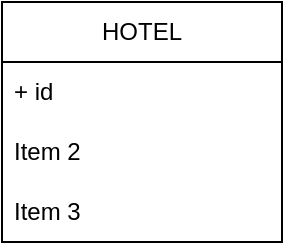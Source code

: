<mxfile version="23.1.4" type="github">
  <diagram name="Página-1" id="uyp2Q3wX_VkB6CzsHEJv">
    <mxGraphModel dx="1434" dy="790" grid="1" gridSize="10" guides="1" tooltips="1" connect="1" arrows="1" fold="1" page="1" pageScale="1" pageWidth="827" pageHeight="1169" math="0" shadow="0">
      <root>
        <mxCell id="0" />
        <mxCell id="1" parent="0" />
        <mxCell id="eBscNEALQm3SVQFBRSix-1" value="HOTEL" style="swimlane;fontStyle=0;childLayout=stackLayout;horizontal=1;startSize=30;horizontalStack=0;resizeParent=1;resizeParentMax=0;resizeLast=0;collapsible=1;marginBottom=0;whiteSpace=wrap;html=1;" vertex="1" parent="1">
          <mxGeometry x="344" y="310" width="140" height="120" as="geometry" />
        </mxCell>
        <mxCell id="eBscNEALQm3SVQFBRSix-2" value="+ id" style="text;strokeColor=none;fillColor=none;align=left;verticalAlign=middle;spacingLeft=4;spacingRight=4;overflow=hidden;points=[[0,0.5],[1,0.5]];portConstraint=eastwest;rotatable=0;whiteSpace=wrap;html=1;" vertex="1" parent="eBscNEALQm3SVQFBRSix-1">
          <mxGeometry y="30" width="140" height="30" as="geometry" />
        </mxCell>
        <mxCell id="eBscNEALQm3SVQFBRSix-3" value="Item 2" style="text;strokeColor=none;fillColor=none;align=left;verticalAlign=middle;spacingLeft=4;spacingRight=4;overflow=hidden;points=[[0,0.5],[1,0.5]];portConstraint=eastwest;rotatable=0;whiteSpace=wrap;html=1;" vertex="1" parent="eBscNEALQm3SVQFBRSix-1">
          <mxGeometry y="60" width="140" height="30" as="geometry" />
        </mxCell>
        <mxCell id="eBscNEALQm3SVQFBRSix-4" value="Item 3" style="text;strokeColor=none;fillColor=none;align=left;verticalAlign=middle;spacingLeft=4;spacingRight=4;overflow=hidden;points=[[0,0.5],[1,0.5]];portConstraint=eastwest;rotatable=0;whiteSpace=wrap;html=1;" vertex="1" parent="eBscNEALQm3SVQFBRSix-1">
          <mxGeometry y="90" width="140" height="30" as="geometry" />
        </mxCell>
      </root>
    </mxGraphModel>
  </diagram>
</mxfile>
